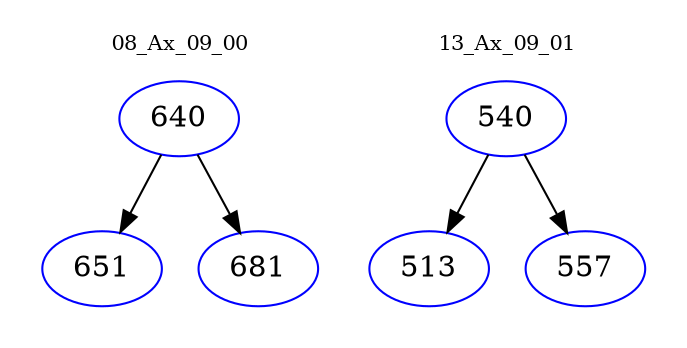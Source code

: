 digraph{
subgraph cluster_0 {
color = white
label = "08_Ax_09_00";
fontsize=10;
T0_640 [label="640", color="blue"]
T0_640 -> T0_651 [color="black"]
T0_651 [label="651", color="blue"]
T0_640 -> T0_681 [color="black"]
T0_681 [label="681", color="blue"]
}
subgraph cluster_1 {
color = white
label = "13_Ax_09_01";
fontsize=10;
T1_540 [label="540", color="blue"]
T1_540 -> T1_513 [color="black"]
T1_513 [label="513", color="blue"]
T1_540 -> T1_557 [color="black"]
T1_557 [label="557", color="blue"]
}
}
